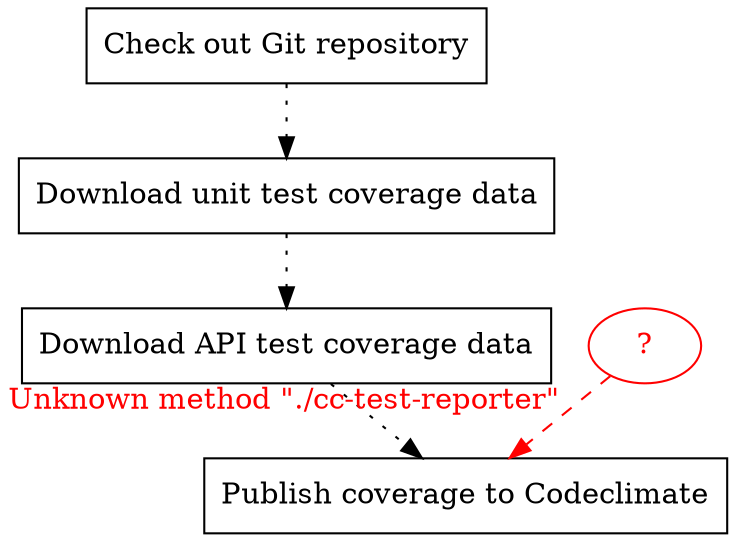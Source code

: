 digraph {
	"Check out Git repository" [shape=rect]
	"Download unit test coverage data" [shape=rect]
	"Download API test coverage data" [shape=rect]
	"Publish coverage to Codeclimate" [shape=rect]
	"?" [shape=rect]
	"?" [color=red fontcolor=red shape=ellipse]
	"Check out Git repository" -> "Download unit test coverage data" [style=dotted xlabel=""]
	"Download unit test coverage data" -> "Download API test coverage data" [style=dotted xlabel=""]
	"Download API test coverage data" -> "Publish coverage to Codeclimate" [style=dotted xlabel=""]
	"?" -> "Publish coverage to Codeclimate" [color=red fontcolor=red style=dashed xlabel="Unknown method \"./cc-test-reporter\""]
}
